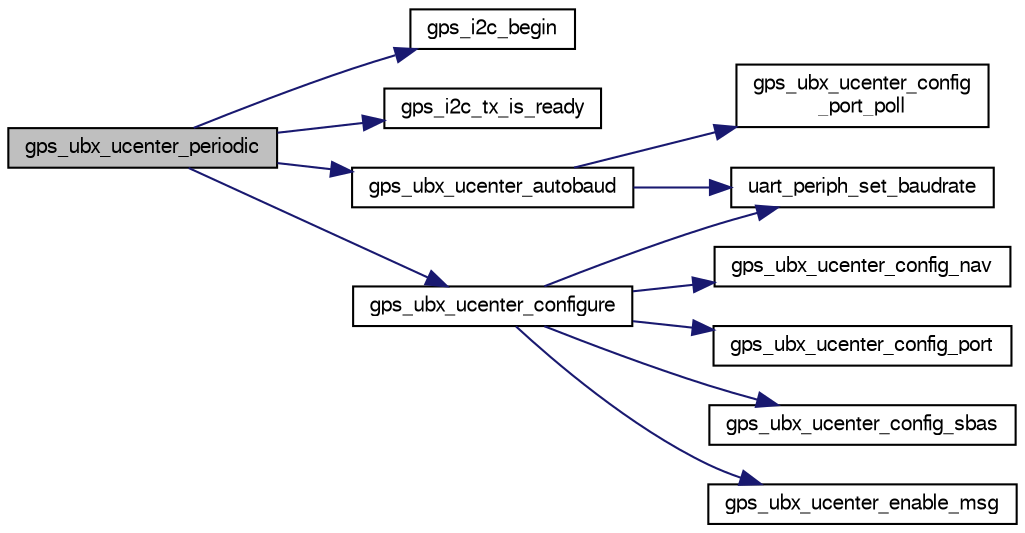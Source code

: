 digraph "gps_ubx_ucenter_periodic"
{
  edge [fontname="FreeSans",fontsize="10",labelfontname="FreeSans",labelfontsize="10"];
  node [fontname="FreeSans",fontsize="10",shape=record];
  rankdir="LR";
  Node1 [label="gps_ubx_ucenter_periodic",height=0.2,width=0.4,color="black", fillcolor="grey75", style="filled", fontcolor="black"];
  Node1 -> Node2 [color="midnightblue",fontsize="10",style="solid",fontname="FreeSans"];
  Node2 [label="gps_i2c_begin",height=0.2,width=0.4,color="black", fillcolor="white", style="filled",URL="$gps__ubx__i2c_8c.html#a0eba8e874698ad3731835fe274aa7702",tooltip="config is done, begin reading messages "];
  Node1 -> Node3 [color="midnightblue",fontsize="10",style="solid",fontname="FreeSans"];
  Node3 [label="gps_i2c_tx_is_ready",height=0.2,width=0.4,color="black", fillcolor="white", style="filled",URL="$gps__ubx__i2c_8c.html#a4bd0e1237b9ef913c47d7546f2b4c390",tooltip="is driver ready to send a message "];
  Node1 -> Node4 [color="midnightblue",fontsize="10",style="solid",fontname="FreeSans"];
  Node4 [label="gps_ubx_ucenter_autobaud",height=0.2,width=0.4,color="black", fillcolor="white", style="filled",URL="$gps__ubx__ucenter_8c.html#a72935d27e2b501e4acbf86e11f856c13",tooltip="Automatically determine the baudrate of the u-blox module. "];
  Node4 -> Node5 [color="midnightblue",fontsize="10",style="solid",fontname="FreeSans"];
  Node5 [label="gps_ubx_ucenter_config\l_port_poll",height=0.2,width=0.4,color="black", fillcolor="white", style="filled",URL="$gps__ubx__ucenter_8c.html#a2122042e2188440dd576442a2f0780be",tooltip="Polls the u-blox port configuration When the payload is omitted (zero length), the configuration for ..."];
  Node4 -> Node6 [color="midnightblue",fontsize="10",style="solid",fontname="FreeSans"];
  Node6 [label="uart_periph_set_baudrate",height=0.2,width=0.4,color="black", fillcolor="white", style="filled",URL="$chibios_2mcu__periph_2uart__arch_8c.html#a3eff2a82ddc632e5626c04ad4e717e3b",tooltip="Set baudrate. "];
  Node1 -> Node7 [color="midnightblue",fontsize="10",style="solid",fontname="FreeSans"];
  Node7 [label="gps_ubx_ucenter_configure",height=0.2,width=0.4,color="black", fillcolor="white", style="filled",URL="$gps__ubx__ucenter_8c.html#af6f0304a1c44f869e7b3d1bf76e756ae"];
  Node7 -> Node8 [color="midnightblue",fontsize="10",style="solid",fontname="FreeSans"];
  Node8 [label="gps_ubx_ucenter_config_nav",height=0.2,width=0.4,color="black", fillcolor="white", style="filled",URL="$gps__ubx__ucenter_8c.html#a12ef579796da8ac1c9cf48eb423f24b8"];
  Node7 -> Node9 [color="midnightblue",fontsize="10",style="solid",fontname="FreeSans"];
  Node9 [label="gps_ubx_ucenter_config_port",height=0.2,width=0.4,color="black", fillcolor="white", style="filled",URL="$gps__ubx__ucenter_8c.html#ac1011da76f5f001b5595df797f278664"];
  Node7 -> Node10 [color="midnightblue",fontsize="10",style="solid",fontname="FreeSans"];
  Node10 [label="gps_ubx_ucenter_config_sbas",height=0.2,width=0.4,color="black", fillcolor="white", style="filled",URL="$gps__ubx__ucenter_8c.html#affc7f9ed07352c71469f8c6d06703691"];
  Node7 -> Node11 [color="midnightblue",fontsize="10",style="solid",fontname="FreeSans"];
  Node11 [label="gps_ubx_ucenter_enable_msg",height=0.2,width=0.4,color="black", fillcolor="white", style="filled",URL="$gps__ubx__ucenter_8c.html#a5a84e05f666e0f50c30772e4ef95cbdb",tooltip="Enable u-blox message at desired period. "];
  Node7 -> Node6 [color="midnightblue",fontsize="10",style="solid",fontname="FreeSans"];
}
